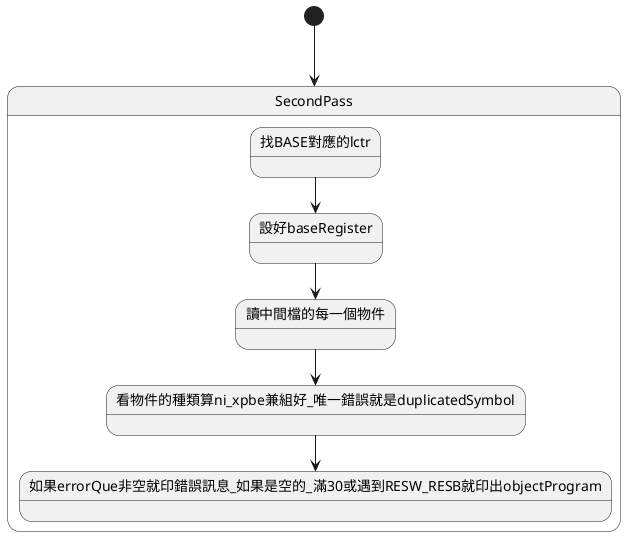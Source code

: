 @startuml
' scale 350 width
[*] --> SecondPass

state SecondPass{
    找BASE對應的lctr --> 設好baseRegister
    設好baseRegister--> 讀中間檔的每一個物件
    讀中間檔的每一個物件 --> 看物件的種類算ni_xpbe兼組好_唯一錯誤就是duplicatedSymbol
    看物件的種類算ni_xpbe兼組好_唯一錯誤就是duplicatedSymbol--> 如果errorQue非空就印錯誤訊息_如果是空的_滿30或遇到RESW_RESB就印出objectProgram 
}
